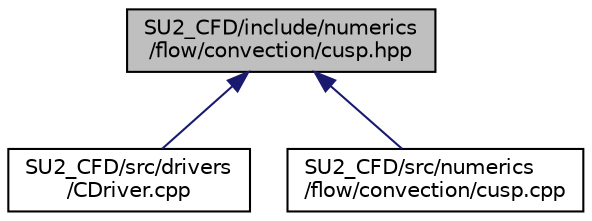digraph "SU2_CFD/include/numerics/flow/convection/cusp.hpp"
{
 // LATEX_PDF_SIZE
  edge [fontname="Helvetica",fontsize="10",labelfontname="Helvetica",labelfontsize="10"];
  node [fontname="Helvetica",fontsize="10",shape=record];
  Node1 [label="SU2_CFD/include/numerics\l/flow/convection/cusp.hpp",height=0.2,width=0.4,color="black", fillcolor="grey75", style="filled", fontcolor="black",tooltip="Declaration of the CUSP numerics class."];
  Node1 -> Node2 [dir="back",color="midnightblue",fontsize="10",style="solid",fontname="Helvetica"];
  Node2 [label="SU2_CFD/src/drivers\l/CDriver.cpp",height=0.2,width=0.4,color="black", fillcolor="white", style="filled",URL="$CDriver_8cpp.html",tooltip="The main subroutines for driving single or multi-zone problems."];
  Node1 -> Node3 [dir="back",color="midnightblue",fontsize="10",style="solid",fontname="Helvetica"];
  Node3 [label="SU2_CFD/src/numerics\l/flow/convection/cusp.cpp",height=0.2,width=0.4,color="black", fillcolor="white", style="filled",URL="$cusp_8cpp.html",tooltip="Implementation of the CUSP scheme."];
}
